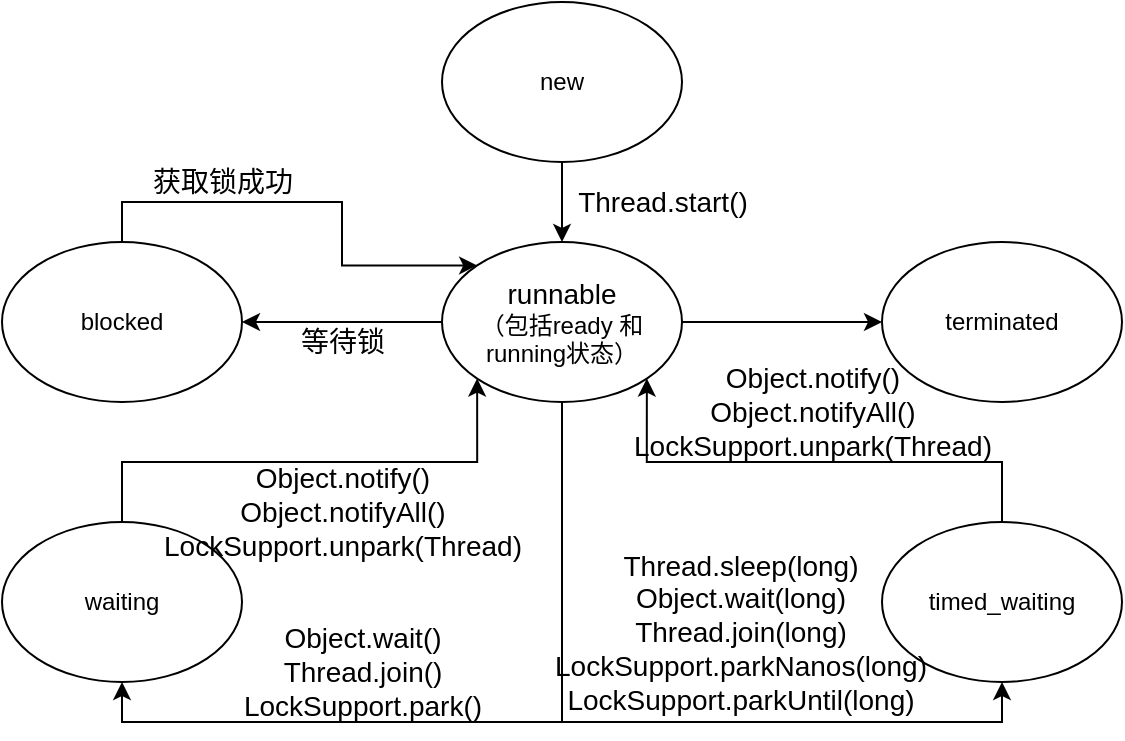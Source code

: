 <mxfile>
    <diagram id="gOFzKqsr4AGc22mm4pOM" name="Page-1">
        <mxGraphModel dx="1391" dy="917" grid="1" gridSize="10" guides="1" tooltips="1" connect="1" arrows="1" fold="1" page="1" pageScale="1" pageWidth="10000000" pageHeight="10000000" math="0" shadow="0">
            <root>
                <mxCell id="0"/>
                <mxCell id="1" parent="0"/>
                <mxCell id="8" style="edgeStyle=orthogonalEdgeStyle;rounded=0;orthogonalLoop=1;jettySize=auto;html=1;exitX=0.5;exitY=1;exitDx=0;exitDy=0;" parent="1" source="2" target="3" edge="1">
                    <mxGeometry relative="1" as="geometry"/>
                </mxCell>
                <mxCell id="2" value="new" style="ellipse;whiteSpace=wrap;html=1;" parent="1" vertex="1">
                    <mxGeometry x="460" y="250" width="120" height="80" as="geometry"/>
                </mxCell>
                <mxCell id="10" style="edgeStyle=orthogonalEdgeStyle;rounded=0;orthogonalLoop=1;jettySize=auto;html=1;exitX=0;exitY=0.5;exitDx=0;exitDy=0;entryX=1;entryY=0.5;entryDx=0;entryDy=0;" parent="1" source="3" target="4" edge="1">
                    <mxGeometry relative="1" as="geometry"/>
                </mxCell>
                <mxCell id="15" style="edgeStyle=orthogonalEdgeStyle;rounded=0;orthogonalLoop=1;jettySize=auto;html=1;exitX=1;exitY=0.5;exitDx=0;exitDy=0;" parent="1" source="3" target="7" edge="1">
                    <mxGeometry relative="1" as="geometry"/>
                </mxCell>
                <mxCell id="16" style="edgeStyle=orthogonalEdgeStyle;rounded=0;orthogonalLoop=1;jettySize=auto;html=1;exitX=0.5;exitY=1;exitDx=0;exitDy=0;entryX=0.5;entryY=1;entryDx=0;entryDy=0;" parent="1" source="3" target="5" edge="1">
                    <mxGeometry relative="1" as="geometry">
                        <mxPoint x="520" y="620" as="targetPoint"/>
                    </mxGeometry>
                </mxCell>
                <mxCell id="20" style="edgeStyle=orthogonalEdgeStyle;rounded=0;orthogonalLoop=1;jettySize=auto;html=1;exitX=0.5;exitY=1;exitDx=0;exitDy=0;entryX=0.5;entryY=1;entryDx=0;entryDy=0;" parent="1" source="3" target="6" edge="1">
                    <mxGeometry relative="1" as="geometry"/>
                </mxCell>
                <mxCell id="3" value="&lt;font style=&quot;font-size: 14px&quot;&gt;runnable&lt;/font&gt;&lt;br&gt;（包括ready 和 running状态）" style="ellipse;whiteSpace=wrap;html=1;" parent="1" vertex="1">
                    <mxGeometry x="460" y="370" width="120" height="80" as="geometry"/>
                </mxCell>
                <mxCell id="12" style="edgeStyle=orthogonalEdgeStyle;rounded=0;orthogonalLoop=1;jettySize=auto;html=1;exitX=0.5;exitY=0;exitDx=0;exitDy=0;entryX=0;entryY=0;entryDx=0;entryDy=0;" parent="1" source="4" target="3" edge="1">
                    <mxGeometry relative="1" as="geometry"/>
                </mxCell>
                <mxCell id="4" value="blocked" style="ellipse;whiteSpace=wrap;html=1;" parent="1" vertex="1">
                    <mxGeometry x="240" y="370" width="120" height="80" as="geometry"/>
                </mxCell>
                <mxCell id="17" style="edgeStyle=orthogonalEdgeStyle;rounded=0;orthogonalLoop=1;jettySize=auto;html=1;exitX=0.5;exitY=0;exitDx=0;exitDy=0;entryX=0;entryY=1;entryDx=0;entryDy=0;" parent="1" source="5" target="3" edge="1">
                    <mxGeometry relative="1" as="geometry"/>
                </mxCell>
                <mxCell id="5" value="waiting" style="ellipse;whiteSpace=wrap;html=1;" parent="1" vertex="1">
                    <mxGeometry x="240" y="510" width="120" height="80" as="geometry"/>
                </mxCell>
                <mxCell id="22" style="edgeStyle=orthogonalEdgeStyle;rounded=0;orthogonalLoop=1;jettySize=auto;html=1;exitX=0.5;exitY=0;exitDx=0;exitDy=0;entryX=1;entryY=1;entryDx=0;entryDy=0;" parent="1" source="6" target="3" edge="1">
                    <mxGeometry relative="1" as="geometry"/>
                </mxCell>
                <mxCell id="6" value="timed_waiting" style="ellipse;whiteSpace=wrap;html=1;" parent="1" vertex="1">
                    <mxGeometry x="680" y="510" width="120" height="80" as="geometry"/>
                </mxCell>
                <mxCell id="7" value="terminated" style="ellipse;whiteSpace=wrap;html=1;" parent="1" vertex="1">
                    <mxGeometry x="680" y="370" width="120" height="80" as="geometry"/>
                </mxCell>
                <mxCell id="9" value="&lt;font style=&quot;font-size: 14px&quot;&gt;Thread.start()&lt;/font&gt;" style="text;html=1;align=center;verticalAlign=middle;resizable=0;points=[];autosize=1;strokeColor=none;" parent="1" vertex="1">
                    <mxGeometry x="520" y="340" width="100" height="20" as="geometry"/>
                </mxCell>
                <mxCell id="11" value="&lt;span style=&quot;font-size: 14px&quot;&gt;等待锁&lt;/span&gt;" style="text;html=1;align=center;verticalAlign=middle;resizable=0;points=[];autosize=1;strokeColor=none;" parent="1" vertex="1">
                    <mxGeometry x="380" y="410" width="60" height="20" as="geometry"/>
                </mxCell>
                <mxCell id="13" value="&lt;span style=&quot;font-size: 14px&quot;&gt;获取锁成功&lt;/span&gt;" style="text;html=1;align=center;verticalAlign=middle;resizable=0;points=[];autosize=1;strokeColor=none;" parent="1" vertex="1">
                    <mxGeometry x="305" y="330" width="90" height="20" as="geometry"/>
                </mxCell>
                <mxCell id="18" value="&lt;font style=&quot;font-size: 14px&quot;&gt;Object.wait()&lt;br&gt;Thread.join()&lt;br&gt;LockSupport.park()&lt;/font&gt;" style="text;html=1;align=center;verticalAlign=middle;resizable=0;points=[];autosize=1;strokeColor=none;" parent="1" vertex="1">
                    <mxGeometry x="355" y="560" width="130" height="50" as="geometry"/>
                </mxCell>
                <mxCell id="19" value="&lt;span style=&quot;font-size: 14px&quot;&gt;Object.notify()&lt;br&gt;Object.notifyAll()&lt;br&gt;LockSupport.unpark(Thread)&lt;br&gt;&lt;/span&gt;" style="text;html=1;align=center;verticalAlign=middle;resizable=0;points=[];autosize=1;strokeColor=none;" parent="1" vertex="1">
                    <mxGeometry x="315" y="480" width="190" height="50" as="geometry"/>
                </mxCell>
                <mxCell id="21" value="&lt;font style=&quot;font-size: 14px&quot;&gt;Thread.sleep(long)&lt;br&gt;Object.wait(long)&lt;br&gt;Thread.join(long)&lt;br&gt;LockSupport.parkNanos(long)&lt;br&gt;LockSupport.parkUntil(long)&lt;br&gt;&lt;/font&gt;" style="text;html=1;align=center;verticalAlign=middle;resizable=0;points=[];autosize=1;strokeColor=none;" parent="1" vertex="1">
                    <mxGeometry x="509" y="530" width="200" height="70" as="geometry"/>
                </mxCell>
                <mxCell id="23" value="&lt;font&gt;&lt;font style=&quot;font-size: 14px&quot;&gt;&lt;font&gt;Object.notify()&lt;br&gt;Object.notifyAll()&lt;br&gt;&lt;/font&gt;LockSupport.unpark(Thread)&lt;/font&gt;&lt;br&gt;&lt;/font&gt;" style="text;html=1;align=center;verticalAlign=middle;resizable=0;points=[];autosize=1;strokeColor=none;" parent="1" vertex="1">
                    <mxGeometry x="550" y="430" width="190" height="50" as="geometry"/>
                </mxCell>
            </root>
        </mxGraphModel>
    </diagram>
</mxfile>